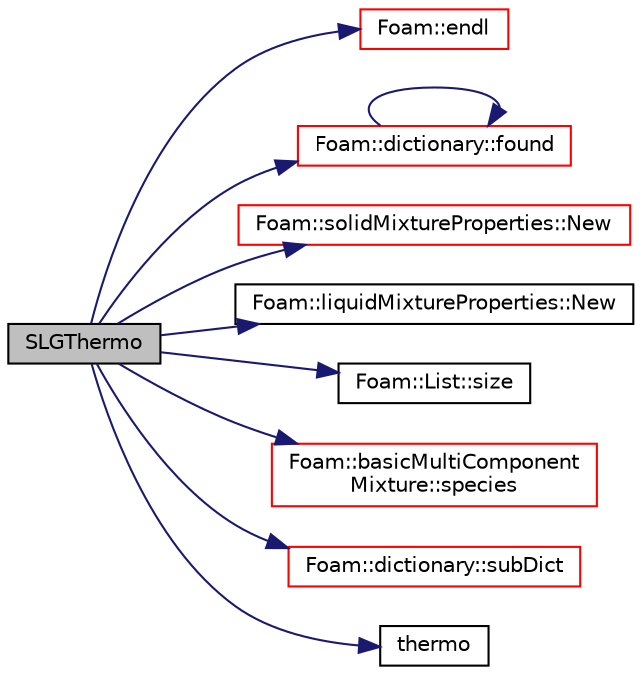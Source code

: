 digraph "SLGThermo"
{
  bgcolor="transparent";
  edge [fontname="Helvetica",fontsize="10",labelfontname="Helvetica",labelfontsize="10"];
  node [fontname="Helvetica",fontsize="10",shape=record];
  rankdir="LR";
  Node0 [label="SLGThermo",height=0.2,width=0.4,color="black", fillcolor="grey75", style="filled", fontcolor="black"];
  Node0 -> Node1 [color="midnightblue",fontsize="10",style="solid",fontname="Helvetica"];
  Node1 [label="Foam::endl",height=0.2,width=0.4,color="red",URL="$a21851.html#a2db8fe02a0d3909e9351bb4275b23ce4",tooltip="Add newline and flush stream. "];
  Node0 -> Node3 [color="midnightblue",fontsize="10",style="solid",fontname="Helvetica"];
  Node3 [label="Foam::dictionary::found",height=0.2,width=0.4,color="red",URL="$a27129.html#adcd3d5d43253006ef145e56b43025d28",tooltip="Search dictionary for given keyword. "];
  Node3 -> Node3 [color="midnightblue",fontsize="10",style="solid",fontname="Helvetica"];
  Node0 -> Node5 [color="midnightblue",fontsize="10",style="solid",fontname="Helvetica"];
  Node5 [label="Foam::solidMixtureProperties::New",height=0.2,width=0.4,color="red",URL="$a31305.html#ab375433bb3d2c5211c147c1ce8d65dba",tooltip="Select construct from dictionary. "];
  Node0 -> Node303 [color="midnightblue",fontsize="10",style="solid",fontname="Helvetica"];
  Node303 [label="Foam::liquidMixtureProperties::New",height=0.2,width=0.4,color="black",URL="$a31177.html#a1fc87c501f8c5f392823eea44bcfe989",tooltip="Select construct from dictionary. "];
  Node0 -> Node102 [color="midnightblue",fontsize="10",style="solid",fontname="Helvetica"];
  Node102 [label="Foam::List::size",height=0.2,width=0.4,color="black",URL="$a26833.html#a8a5f6fa29bd4b500caf186f60245b384",tooltip="Override size to be inconsistent with allocated storage. "];
  Node0 -> Node304 [color="midnightblue",fontsize="10",style="solid",fontname="Helvetica"];
  Node304 [label="Foam::basicMultiComponent\lMixture::species",height=0.2,width=0.4,color="red",URL="$a31469.html#a4a7d087ab5f9a7f4ef676e8efa5290cd",tooltip="Return the table of species. "];
  Node0 -> Node230 [color="midnightblue",fontsize="10",style="solid",fontname="Helvetica"];
  Node230 [label="Foam::dictionary::subDict",height=0.2,width=0.4,color="red",URL="$a27129.html#aaa26b5f2da6aff5a6a59af5407f1bf59",tooltip="Find and return a sub-dictionary. "];
  Node0 -> Node307 [color="midnightblue",fontsize="10",style="solid",fontname="Helvetica"];
  Node307 [label="thermo",height=0.2,width=0.4,color="black",URL="$a31525.html#a582868397b2b8ebc41fe1e55c70dd3a3",tooltip="Return reference to the thermo database. "];
}

